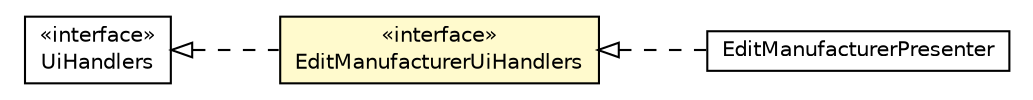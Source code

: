 #!/usr/local/bin/dot
#
# Class diagram 
# Generated by UMLGraph version R5_6-24-gf6e263 (http://www.umlgraph.org/)
#

digraph G {
	edge [fontname="Helvetica",fontsize=10,labelfontname="Helvetica",labelfontsize=10];
	node [fontname="Helvetica",fontsize=10,shape=plaintext];
	nodesep=0.25;
	ranksep=0.5;
	rankdir=LR;
	// com.gwtplatform.mvp.client.UiHandlers
	c173686 [label=<<table title="com.gwtplatform.mvp.client.UiHandlers" border="0" cellborder="1" cellspacing="0" cellpadding="2" port="p" href="../../../../../mvp/client/UiHandlers.html">
		<tr><td><table border="0" cellspacing="0" cellpadding="1">
<tr><td align="center" balign="center"> &#171;interface&#187; </td></tr>
<tr><td align="center" balign="center"> UiHandlers </td></tr>
		</table></td></tr>
		</table>>, URL="../../../../../mvp/client/UiHandlers.html", fontname="Helvetica", fontcolor="black", fontsize=10.0];
	// com.gwtplatform.carstore.client.application.manufacturer.ui.EditManufacturerUiHandlers
	c173961 [label=<<table title="com.gwtplatform.carstore.client.application.manufacturer.ui.EditManufacturerUiHandlers" border="0" cellborder="1" cellspacing="0" cellpadding="2" port="p" bgcolor="lemonChiffon" href="./EditManufacturerUiHandlers.html">
		<tr><td><table border="0" cellspacing="0" cellpadding="1">
<tr><td align="center" balign="center"> &#171;interface&#187; </td></tr>
<tr><td align="center" balign="center"> EditManufacturerUiHandlers </td></tr>
		</table></td></tr>
		</table>>, URL="./EditManufacturerUiHandlers.html", fontname="Helvetica", fontcolor="black", fontsize=10.0];
	// com.gwtplatform.carstore.client.application.manufacturer.ui.EditManufacturerPresenter
	c173962 [label=<<table title="com.gwtplatform.carstore.client.application.manufacturer.ui.EditManufacturerPresenter" border="0" cellborder="1" cellspacing="0" cellpadding="2" port="p" href="./EditManufacturerPresenter.html">
		<tr><td><table border="0" cellspacing="0" cellpadding="1">
<tr><td align="center" balign="center"> EditManufacturerPresenter </td></tr>
		</table></td></tr>
		</table>>, URL="./EditManufacturerPresenter.html", fontname="Helvetica", fontcolor="black", fontsize=10.0];
	//com.gwtplatform.carstore.client.application.manufacturer.ui.EditManufacturerUiHandlers implements com.gwtplatform.mvp.client.UiHandlers
	c173686:p -> c173961:p [dir=back,arrowtail=empty,style=dashed];
	//com.gwtplatform.carstore.client.application.manufacturer.ui.EditManufacturerPresenter implements com.gwtplatform.carstore.client.application.manufacturer.ui.EditManufacturerUiHandlers
	c173961:p -> c173962:p [dir=back,arrowtail=empty,style=dashed];
}

